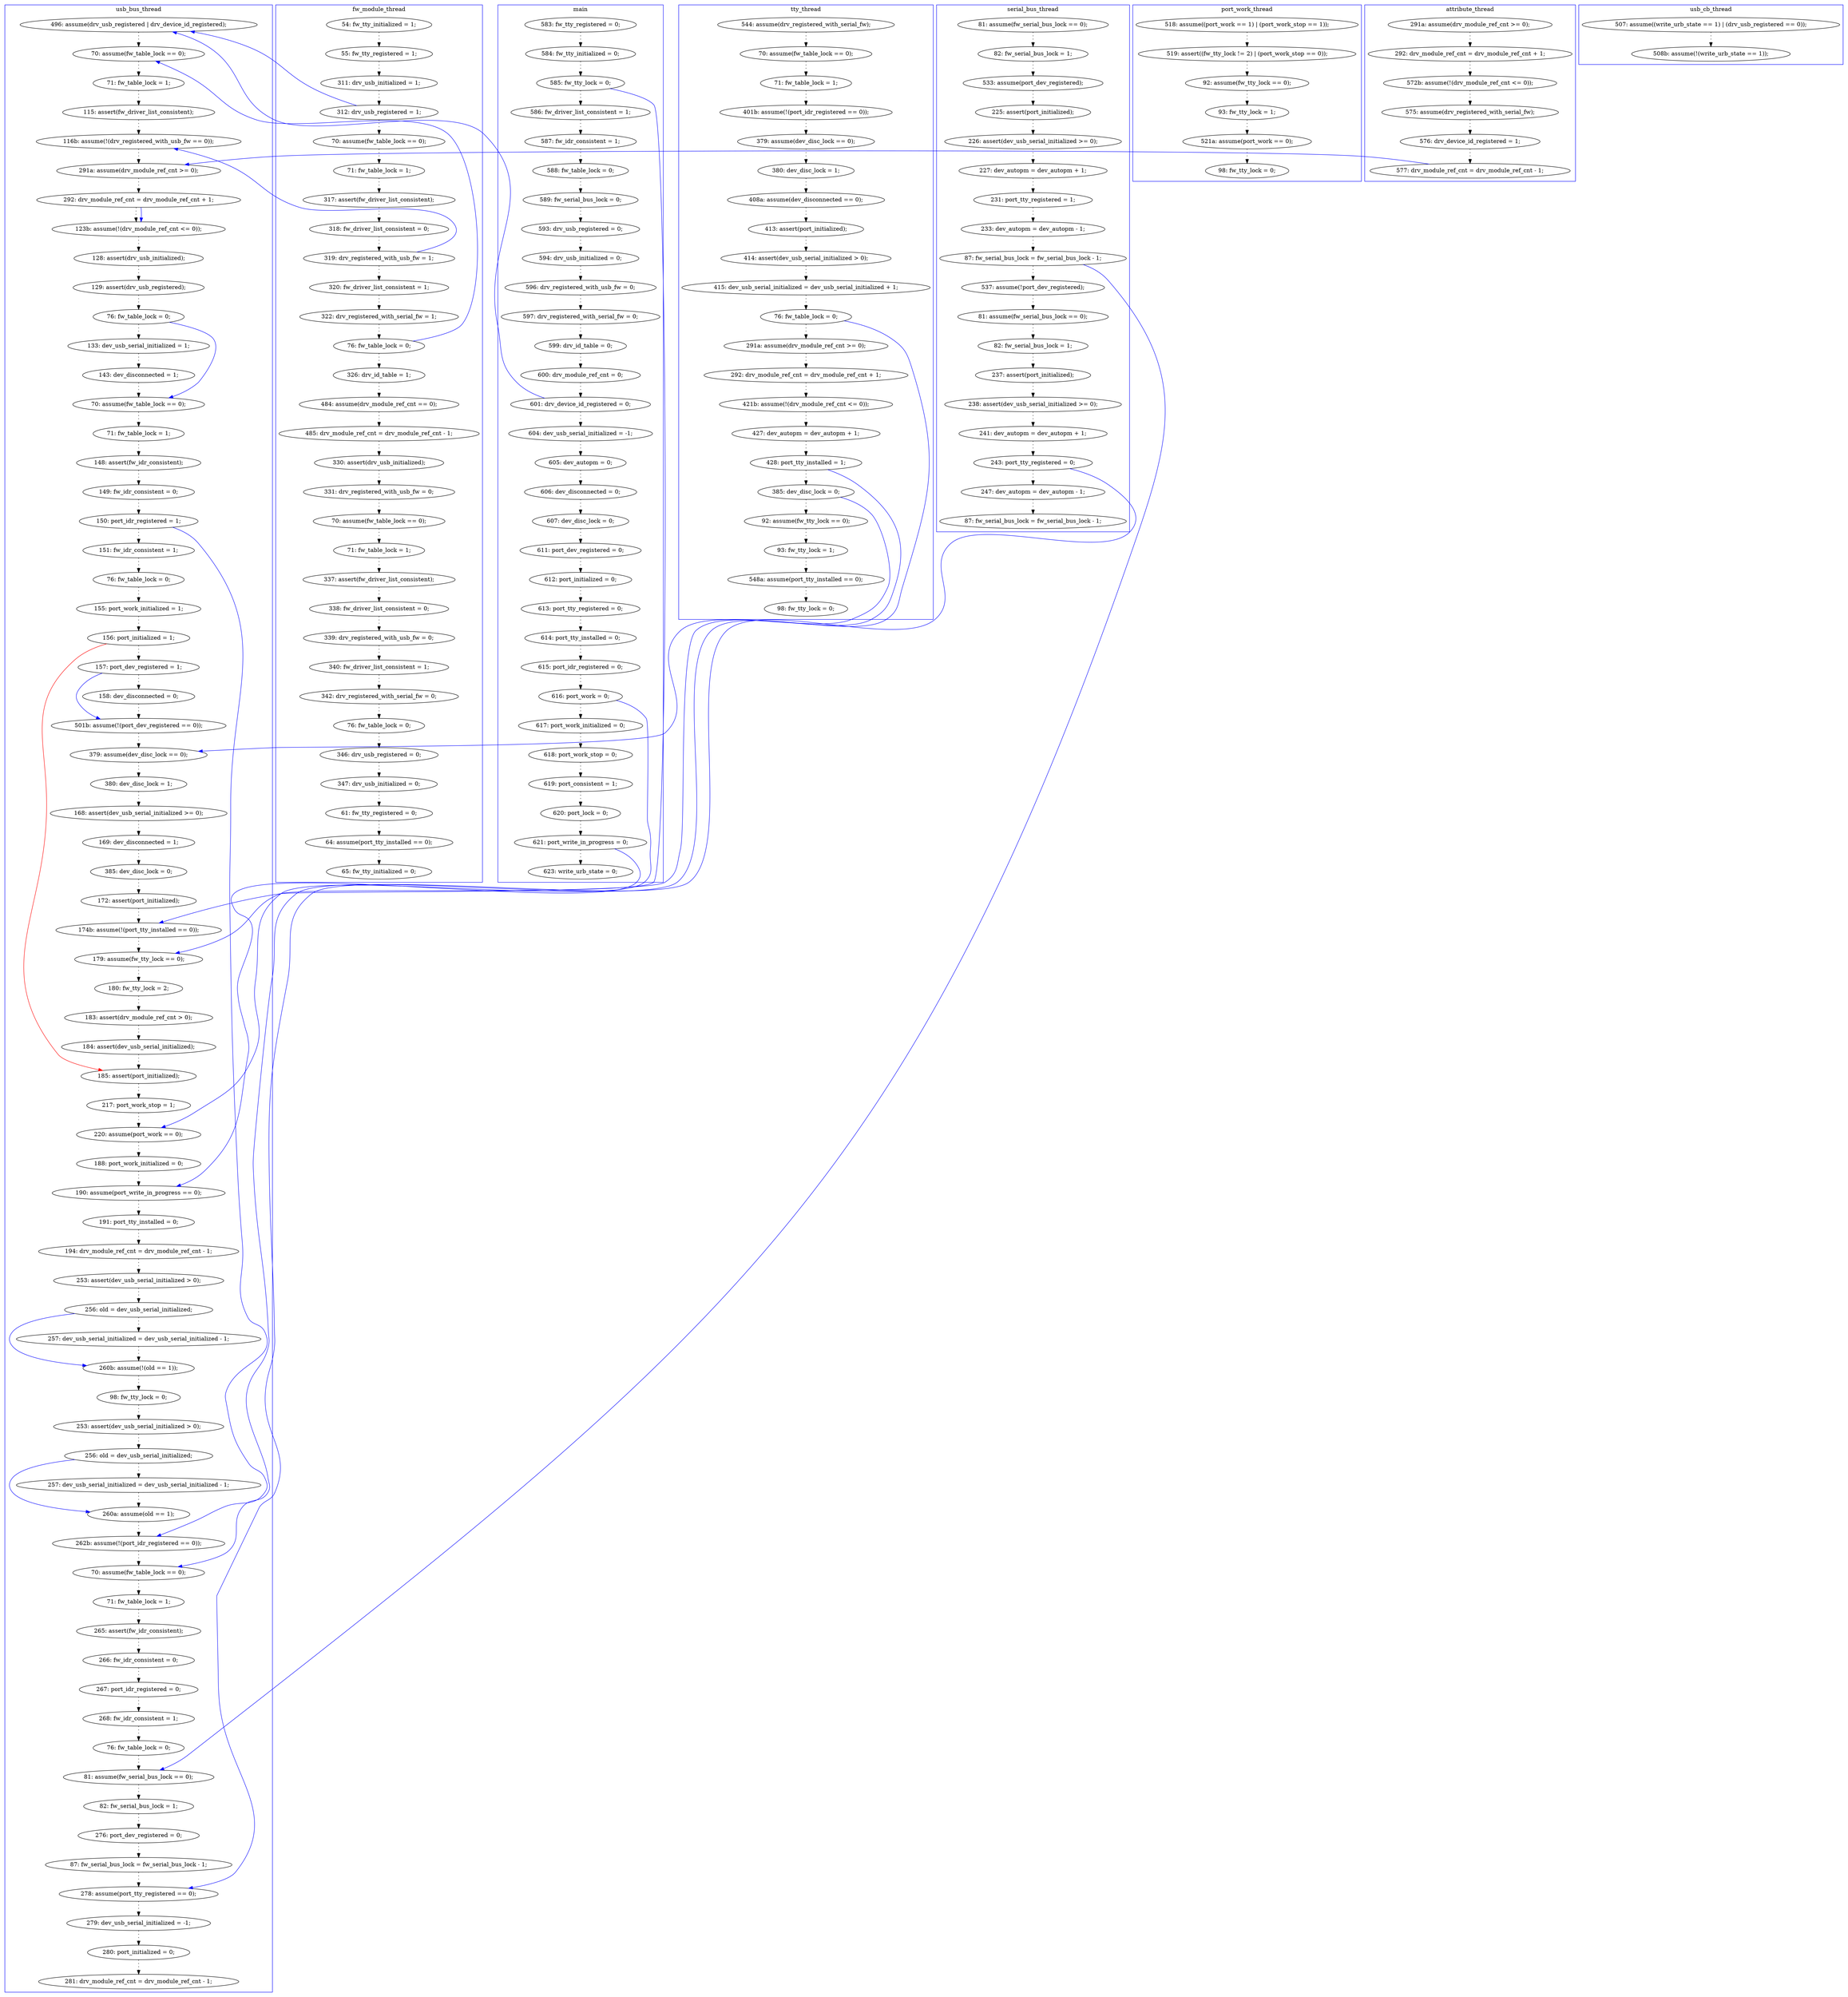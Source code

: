 digraph ProofObject {
	305 -> 357 [style = dotted, color = black]
	155 -> 156 [style = dotted, color = black]
	77 -> 180 [style = dotted, color = black]
	165 -> 166 [style = dotted, color = black]
	283 -> 284 [style = dotted, color = black]
	211 -> 212 [style = dotted, color = black]
	171 -> 194 [style = dotted, color = black]
	327 -> 330 [style = dotted, color = black]
	160 -> 165 [style = dotted, color = black]
	22 -> 23 [style = dotted, color = black]
	210 -> 211 [style = dotted, color = black]
	122 -> 124 [style = dotted, color = black]
	15 -> 16 [style = dotted, color = black]
	321 -> 326 [style = dotted, color = black]
	28 -> 29 [style = dotted, color = black]
	180 -> 308 [style = dotted, color = black]
	2 -> 3 [style = dotted, color = black]
	276 -> 281 [style = dotted, color = black]
	292 -> 294 [color = Blue, constraint = false]
	8 -> 9 [style = dotted, color = black]
	343 -> 346 [style = dotted, color = black]
	119 -> 121 [style = dotted, color = black]
	218 -> 219 [style = dotted, color = black]
	221 -> 225 [style = dotted, color = black]
	323 -> 327 [style = dotted, color = black]
	16 -> 17 [style = dotted, color = black]
	266 -> 273 [style = dotted, color = black]
	5 -> 6 [style = dotted, color = black]
	63 -> 77 [style = dotted, color = black]
	169 -> 187 [style = dotted, color = black]
	199 -> 273 [color = Blue, constraint = false]
	229 -> 234 [style = dotted, color = black]
	307 -> 312 [style = dotted, color = black]
	203 -> 205 [style = dotted, color = black]
	27 -> 28 [style = dotted, color = black]
	95 -> 96 [style = dotted, color = black]
	101 -> 134 [style = dotted, color = black]
	30 -> 219 [color = Blue, constraint = false]
	137 -> 144 [style = dotted, color = black]
	331 -> 333 [style = dotted, color = black]
	154 -> 155 [style = dotted, color = black]
	205 -> 207 [style = dotted, color = black]
	39 -> 41 [style = dotted, color = black]
	84 -> 86 [style = dotted, color = black]
	292 -> 305 [style = dotted, color = black]
	216 -> 218 [style = dotted, color = black]
	80 -> 84 [style = dotted, color = black]
	246 -> 247 [style = dotted, color = black]
	330 -> 331 [style = dotted, color = black]
	296 -> 298 [style = dotted, color = black]
	288 -> 289 [style = dotted, color = black]
	226 -> 229 [color = Blue, constraint = false]
	52 -> 53 [style = dotted, color = black]
	124 -> 125 [style = dotted, color = black]
	247 -> 250 [color = Blue, constraint = false]
	166 -> 169 [style = dotted, color = black]
	96 -> 99 [style = dotted, color = black]
	100 -> 101 [style = dotted, color = black]
	128 -> 130 [style = dotted, color = black]
	352 -> 369 [style = dotted, color = black]
	12 -> 13 [style = dotted, color = black]
	157 -> 160 [style = dotted, color = black]
	26 -> 27 [style = dotted, color = black]
	77 -> 79 [color = Blue, constraint = false]
	194 -> 195 [style = dotted, color = black]
	124 -> 253 [color = Blue, constraint = false]
	333 -> 335 [style = dotted, color = black]
	230 -> 293 [style = dotted, color = black]
	131 -> 212 [color = Red, constraint = false]
	6 -> 7 [style = dotted, color = black]
	140 -> 143 [style = dotted, color = black]
	102 -> 103 [style = dotted, color = black]
	41 -> 46 [style = dotted, color = black]
	308 -> 309 [style = dotted, color = black]
	261 -> 262 [style = dotted, color = black]
	278 -> 283 [style = dotted, color = black]
	145 -> 171 [style = dotted, color = black]
	25 -> 26 [style = dotted, color = black]
	103 -> 106 [style = dotted, color = black]
	225 -> 226 [style = dotted, color = black]
	181 -> 183 [style = dotted, color = black]
	136 -> 137 [style = dotted, color = black]
	108 -> 115 [style = dotted, color = black]
	47 -> 52 [style = dotted, color = black]
	256 -> 257 [style = dotted, color = black]
	274 -> 276 [style = dotted, color = black]
	326 -> 362 [style = dotted, color = black]
	293 -> 306 [style = dotted, color = black]
	53 -> 55 [style = dotted, color = black]
	294 -> 296 [style = dotted, color = black]
	248 -> 250 [style = dotted, color = black]
	96 -> 99 [color = Blue, constraint = false]
	143 -> 170 [style = dotted, color = black]
	131 -> 133 [style = dotted, color = black]
	289 -> 290 [style = dotted, color = black]
	200 -> 203 [style = dotted, color = black]
	46 -> 47 [style = dotted, color = black]
	133 -> 145 [style = dotted, color = black]
	18 -> 19 [style = dotted, color = black]
	47 -> 50 [color = Blue, constraint = false]
	150 -> 151 [style = dotted, color = black]
	61 -> 63 [style = dotted, color = black]
	59 -> 61 [style = dotted, color = black]
	250 -> 253 [style = dotted, color = black]
	23 -> 24 [style = dotted, color = black]
	4 -> 208 [color = Blue, constraint = false]
	11 -> 12 [style = dotted, color = black]
	160 -> 256 [color = Blue, constraint = false]
	30 -> 31 [style = dotted, color = black]
	253 -> 256 [style = dotted, color = black]
	64 -> 136 [style = dotted, color = black]
	369 -> 370 [style = dotted, color = black]
	290 -> 292 [style = dotted, color = black]
	215 -> 216 [style = dotted, color = black]
	309 -> 323 [style = dotted, color = black]
	342 -> 343 [style = dotted, color = black]
	29 -> 30 [style = dotted, color = black]
	262 -> 266 [style = dotted, color = black]
	187 -> 189 [style = dotted, color = black]
	212 -> 215 [style = dotted, color = black]
	20 -> 21 [style = dotted, color = black]
	106 -> 108 [style = dotted, color = black]
	50 -> 79 [style = dotted, color = black]
	118 -> 119 [style = dotted, color = black]
	90 -> 95 [color = Blue, constraint = false]
	106 -> 118 [color = Blue, constraint = false]
	281 -> 294 [style = dotted, color = black]
	99 -> 102 [style = dotted, color = black]
	25 -> 216 [color = Blue, constraint = false]
	306 -> 307 [style = dotted, color = black]
	55 -> 56 [style = dotted, color = black]
	227 -> 229 [style = dotted, color = black]
	170 -> 181 [style = dotted, color = black]
	24 -> 25 [style = dotted, color = black]
	257 -> 259 [style = dotted, color = black]
	115 -> 118 [style = dotted, color = black]
	260 -> 261 [style = dotted, color = black]
	7 -> 8 [style = dotted, color = black]
	134 -> 140 [style = dotted, color = black]
	4 -> 5 [style = dotted, color = black]
	234 -> 246 [style = dotted, color = black]
	3 -> 4 [style = dotted, color = black]
	56 -> 59 [style = dotted, color = black]
	346 -> 349 [style = dotted, color = black]
	183 -> 199 [style = dotted, color = black]
	189 -> 192 [style = dotted, color = black]
	156 -> 157 [style = dotted, color = black]
	79 -> 80 [style = dotted, color = black]
	125 -> 128 [style = dotted, color = black]
	226 -> 227 [style = dotted, color = black]
	89 -> 90 [style = dotted, color = black]
	259 -> 260 [style = dotted, color = black]
	133 -> 171 [color = Blue, constraint = false]
	14 -> 15 [style = dotted, color = black]
	247 -> 248 [style = dotted, color = black]
	349 -> 352 [style = dotted, color = black]
	82 -> 88 [style = dotted, color = black]
	335 -> 338 [style = dotted, color = black]
	192 -> 320 [style = dotted, color = black]
	19 -> 20 [style = dotted, color = black]
	88 -> 89 [style = dotted, color = black]
	195 -> 198 [style = dotted, color = black]
	207 -> 208 [style = dotted, color = black]
	312 -> 319 [style = dotted, color = black]
	66 -> 67 [style = dotted, color = black]
	219 -> 220 [style = dotted, color = black]
	350 -> 353 [style = dotted, color = black]
	15 -> 50 [color = Blue, constraint = false]
	86 -> 95 [style = dotted, color = black]
	67 -> 82 [style = dotted, color = black]
	13 -> 14 [style = dotted, color = black]
	151 -> 154 [style = dotted, color = black]
	17 -> 18 [style = dotted, color = black]
	199 -> 278 [style = dotted, color = black]
	130 -> 131 [style = dotted, color = black]
	320 -> 321 [style = dotted, color = black]
	121 -> 122 [style = dotted, color = black]
	370 -> 371 [style = dotted, color = black]
	144 -> 150 [style = dotted, color = black]
	198 -> 200 [style = dotted, color = black]
	338 -> 342 [style = dotted, color = black]
	208 -> 209 [style = dotted, color = black]
	298 -> 299 [style = dotted, color = black]
	192 -> 194 [color = Blue, constraint = false]
	59 -> 86 [color = Blue, constraint = false]
	189 -> 207 [color = Blue, constraint = false]
	10 -> 11 [style = dotted, color = black]
	209 -> 210 [style = dotted, color = black]
	21 -> 22 [style = dotted, color = black]
	284 -> 288 [style = dotted, color = black]
	9 -> 10 [style = dotted, color = black]
	220 -> 221 [style = dotted, color = black]
	273 -> 274 [style = dotted, color = black]
	subgraph cluster7 {
		label = port_work_thread
		color = blue
		306  [label = "92: assume(fw_tty_lock == 0);"]
		312  [label = "521a: assume(port_work == 0);"]
		319  [label = "98: fw_tty_lock = 0;"]
		307  [label = "93: fw_tty_lock = 1;"]
		293  [label = "519: assert((fw_tty_lock != 2) | (port_work_stop == 0));"]
		230  [label = "518: assume((port_work == 1) | (port_work_stop == 1));"]
	}
	subgraph cluster6 {
		label = usb_cb_thread
		color = blue
		353  [label = "508b: assume(!(write_urb_state == 1));"]
		350  [label = "507: assume((write_urb_state == 1) | (drv_usb_registered == 0));"]
	}
	subgraph cluster0 {
		label = main
		color = blue
		13  [label = "599: drv_id_table = 0;"]
		14  [label = "600: drv_module_ref_cnt = 0;"]
		27  [label = "618: port_work_stop = 0;"]
		2  [label = "583: fw_tty_registered = 0;"]
		30  [label = "621: port_write_in_progress = 0;"]
		5  [label = "586: fw_driver_list_consistent = 1;"]
		7  [label = "588: fw_table_lock = 0;"]
		31  [label = "623: write_urb_state = 0;"]
		9  [label = "593: drv_usb_registered = 0;"]
		12  [label = "597: drv_registered_with_serial_fw = 0;"]
		15  [label = "601: drv_device_id_registered = 0;"]
		16  [label = "604: dev_usb_serial_initialized = -1;"]
		3  [label = "584: fw_tty_initialized = 0;"]
		20  [label = "611: port_dev_registered = 0;"]
		18  [label = "606: dev_disconnected = 0;"]
		10  [label = "594: drv_usb_initialized = 0;"]
		8  [label = "589: fw_serial_bus_lock = 0;"]
		11  [label = "596: drv_registered_with_usb_fw = 0;"]
		25  [label = "616: port_work = 0;"]
		24  [label = "615: port_idr_registered = 0;"]
		26  [label = "617: port_work_initialized = 0;"]
		21  [label = "612: port_initialized = 0;"]
		22  [label = "613: port_tty_registered = 0;"]
		19  [label = "607: dev_disc_lock = 0;"]
		28  [label = "619: port_consistent = 1;"]
		4  [label = "585: fw_tty_lock = 0;"]
		6  [label = "587: fw_idr_consistent = 1;"]
		17  [label = "605: dev_autopm = 0;"]
		29  [label = "620: port_lock = 0;"]
		23  [label = "614: port_tty_installed = 0;"]
	}
	subgraph cluster3 {
		label = serial_bus_thread
		color = blue
		199  [label = "87: fw_serial_bus_lock = fw_serial_bus_lock - 1;"]
		143  [label = "226: assert(dev_usb_serial_initialized >= 0);"]
		134  [label = "533: assume(port_dev_registered);"]
		183  [label = "233: dev_autopm = dev_autopm - 1;"]
		140  [label = "225: assert(port_initialized);"]
		305  [label = "247: dev_autopm = dev_autopm - 1;"]
		357  [label = "87: fw_serial_bus_lock = fw_serial_bus_lock - 1;"]
		170  [label = "227: dev_autopm = dev_autopm + 1;"]
		290  [label = "241: dev_autopm = dev_autopm + 1;"]
		283  [label = "81: assume(fw_serial_bus_lock == 0);"]
		289  [label = "238: assert(dev_usb_serial_initialized >= 0);"]
		284  [label = "82: fw_serial_bus_lock = 1;"]
		278  [label = "537: assume(!port_dev_registered);"]
		101  [label = "82: fw_serial_bus_lock = 1;"]
		181  [label = "231: port_tty_registered = 1;"]
		292  [label = "243: port_tty_registered = 0;"]
		100  [label = "81: assume(fw_serial_bus_lock == 0);"]
		288  [label = "237: assert(port_initialized);"]
	}
	subgraph cluster4 {
		label = tty_thread
		color = blue
		150  [label = "379: assume(dev_disc_lock == 0);"]
		187  [label = "427: dev_autopm = dev_autopm + 1;"]
		64  [label = "544: assume(drv_registered_with_serial_fw);"]
		320  [label = "92: assume(fw_tty_lock == 0);"]
		154  [label = "408a: assume(dev_disconnected == 0);"]
		155  [label = "413: assert(port_initialized);"]
		165  [label = "291a: assume(drv_module_ref_cnt >= 0);"]
		144  [label = "401b: assume(!(port_idr_registered == 0));"]
		160  [label = "76: fw_table_lock = 0;"]
		137  [label = "71: fw_table_lock = 1;"]
		151  [label = "380: dev_disc_lock = 1;"]
		169  [label = "421b: assume(!(drv_module_ref_cnt <= 0));"]
		156  [label = "414: assert(dev_usb_serial_initialized > 0);"]
		189  [label = "428: port_tty_installed = 1;"]
		362  [label = "98: fw_tty_lock = 0;"]
		136  [label = "70: assume(fw_table_lock == 0);"]
		192  [label = "385: dev_disc_lock = 0;"]
		326  [label = "548a: assume(port_tty_installed == 0);"]
		166  [label = "292: drv_module_ref_cnt = drv_module_ref_cnt + 1;"]
		157  [label = "415: dev_usb_serial_initialized = dev_usb_serial_initialized + 1;"]
		321  [label = "93: fw_tty_lock = 1;"]
	}
	subgraph cluster5 {
		label = attribute_thread
		color = blue
		66  [label = "291a: assume(drv_module_ref_cnt >= 0);"]
		89  [label = "576: drv_device_id_registered = 1;"]
		88  [label = "575: assume(drv_registered_with_serial_fw);"]
		82  [label = "572b: assume(!(drv_module_ref_cnt <= 0));"]
		67  [label = "292: drv_module_ref_cnt = drv_module_ref_cnt + 1;"]
		90  [label = "577: drv_module_ref_cnt = drv_module_ref_cnt - 1;"]
	}
	subgraph cluster1 {
		label = fw_module_thread
		color = blue
		331  [label = "71: fw_table_lock = 1;"]
		371  [label = "65: fw_tty_initialized = 0;"]
		61  [label = "320: fw_driver_list_consistent = 1;"]
		77  [label = "76: fw_table_lock = 0;"]
		308  [label = "484: assume(drv_module_ref_cnt == 0);"]
		52  [label = "70: assume(fw_table_lock == 0);"]
		338  [label = "339: drv_registered_with_usb_fw = 0;"]
		323  [label = "330: assert(drv_usb_initialized);"]
		41  [label = "55: fw_tty_registered = 1;"]
		47  [label = "312: drv_usb_registered = 1;"]
		327  [label = "331: drv_registered_with_usb_fw = 0;"]
		180  [label = "326: drv_id_table = 1;"]
		59  [label = "319: drv_registered_with_usb_fw = 1;"]
		309  [label = "485: drv_module_ref_cnt = drv_module_ref_cnt - 1;"]
		55  [label = "317: assert(fw_driver_list_consistent);"]
		369  [label = "61: fw_tty_registered = 0;"]
		335  [label = "338: fw_driver_list_consistent = 0;"]
		333  [label = "337: assert(fw_driver_list_consistent);"]
		63  [label = "322: drv_registered_with_serial_fw = 1;"]
		330  [label = "70: assume(fw_table_lock == 0);"]
		370  [label = "64: assume(port_tty_installed == 0);"]
		343  [label = "342: drv_registered_with_serial_fw = 0;"]
		346  [label = "76: fw_table_lock = 0;"]
		46  [label = "311: drv_usb_initialized = 1;"]
		342  [label = "340: fw_driver_list_consistent = 1;"]
		39  [label = "54: fw_tty_initialized = 1;"]
		56  [label = "318: fw_driver_list_consistent = 0;"]
		352  [label = "347: drv_usb_initialized = 0;"]
		349  [label = "346: drv_usb_registered = 0;"]
		53  [label = "71: fw_table_lock = 1;"]
	}
	subgraph cluster2 {
		label = usb_bus_thread
		color = blue
		124  [label = "150: port_idr_registered = 1;"]
		145  [label = "158: dev_disconnected = 0;"]
		219  [label = "190: assume(port_write_in_progress == 0);"]
		86  [label = "116b: assume(!(drv_registered_with_usb_fw == 0));"]
		122  [label = "149: fw_idr_consistent = 0;"]
		247  [label = "256: old = dev_usb_serial_initialized;"]
		248  [label = "257: dev_usb_serial_initialized = dev_usb_serial_initialized - 1;"]
		96  [label = "292: drv_module_ref_cnt = drv_module_ref_cnt + 1;"]
		246  [label = "253: assert(dev_usb_serial_initialized > 0);"]
		211  [label = "184: assert(dev_usb_serial_initialized);"]
		50  [label = "496: assume(drv_usb_registered | drv_device_id_registered);"]
		229  [label = "260b: assume(!(old == 1));"]
		218  [label = "188: port_work_initialized = 0;"]
		215  [label = "217: port_work_stop = 1;"]
		260  [label = "266: fw_idr_consistent = 0;"]
		200  [label = "169: dev_disconnected = 1;"]
		79  [label = "70: assume(fw_table_lock == 0);"]
		118  [label = "70: assume(fw_table_lock == 0);"]
		133  [label = "157: port_dev_registered = 1;"]
		95  [label = "291a: assume(drv_module_ref_cnt >= 0);"]
		106  [label = "76: fw_table_lock = 0;"]
		128  [label = "76: fw_table_lock = 0;"]
		212  [label = "185: assert(port_initialized);"]
		261  [label = "267: port_idr_registered = 0;"]
		296  [label = "279: dev_usb_serial_initialized = -1;"]
		225  [label = "253: assert(dev_usb_serial_initialized > 0);"]
		274  [label = "82: fw_serial_bus_lock = 1;"]
		227  [label = "257: dev_usb_serial_initialized = dev_usb_serial_initialized - 1;"]
		299  [label = "281: drv_module_ref_cnt = drv_module_ref_cnt - 1;"]
		276  [label = "276: port_dev_registered = 0;"]
		131  [label = "156: port_initialized = 1;"]
		210  [label = "183: assert(drv_module_ref_cnt > 0);"]
		281  [label = "87: fw_serial_bus_lock = fw_serial_bus_lock - 1;"]
		205  [label = "172: assert(port_initialized);"]
		119  [label = "71: fw_table_lock = 1;"]
		226  [label = "256: old = dev_usb_serial_initialized;"]
		84  [label = "115: assert(fw_driver_list_consistent);"]
		209  [label = "180: fw_tty_lock = 2;"]
		198  [label = "168: assert(dev_usb_serial_initialized >= 0);"]
		102  [label = "128: assert(drv_usb_initialized);"]
		121  [label = "148: assert(fw_idr_consistent);"]
		171  [label = "501b: assume(!(port_dev_registered == 0));"]
		262  [label = "268: fw_idr_consistent = 1;"]
		130  [label = "155: port_work_initialized = 1;"]
		207  [label = "174b: assume(!(port_tty_installed == 0));"]
		259  [label = "265: assert(fw_idr_consistent);"]
		253  [label = "262b: assume(!(port_idr_registered == 0));"]
		108  [label = "133: dev_usb_serial_initialized = 1;"]
		298  [label = "280: port_initialized = 0;"]
		208  [label = "179: assume(fw_tty_lock == 0);"]
		266  [label = "76: fw_table_lock = 0;"]
		125  [label = "151: fw_idr_consistent = 1;"]
		115  [label = "143: dev_disconnected = 1;"]
		99  [label = "123b: assume(!(drv_module_ref_cnt <= 0));"]
		273  [label = "81: assume(fw_serial_bus_lock == 0);"]
		256  [label = "70: assume(fw_table_lock == 0);"]
		103  [label = "129: assert(drv_usb_registered);"]
		234  [label = "98: fw_tty_lock = 0;"]
		203  [label = "385: dev_disc_lock = 0;"]
		220  [label = "191: port_tty_installed = 0;"]
		80  [label = "71: fw_table_lock = 1;"]
		221  [label = "194: drv_module_ref_cnt = drv_module_ref_cnt - 1;"]
		257  [label = "71: fw_table_lock = 1;"]
		194  [label = "379: assume(dev_disc_lock == 0);"]
		216  [label = "220: assume(port_work == 0);"]
		195  [label = "380: dev_disc_lock = 1;"]
		250  [label = "260a: assume(old == 1);"]
		294  [label = "278: assume(port_tty_registered == 0);"]
	}
}